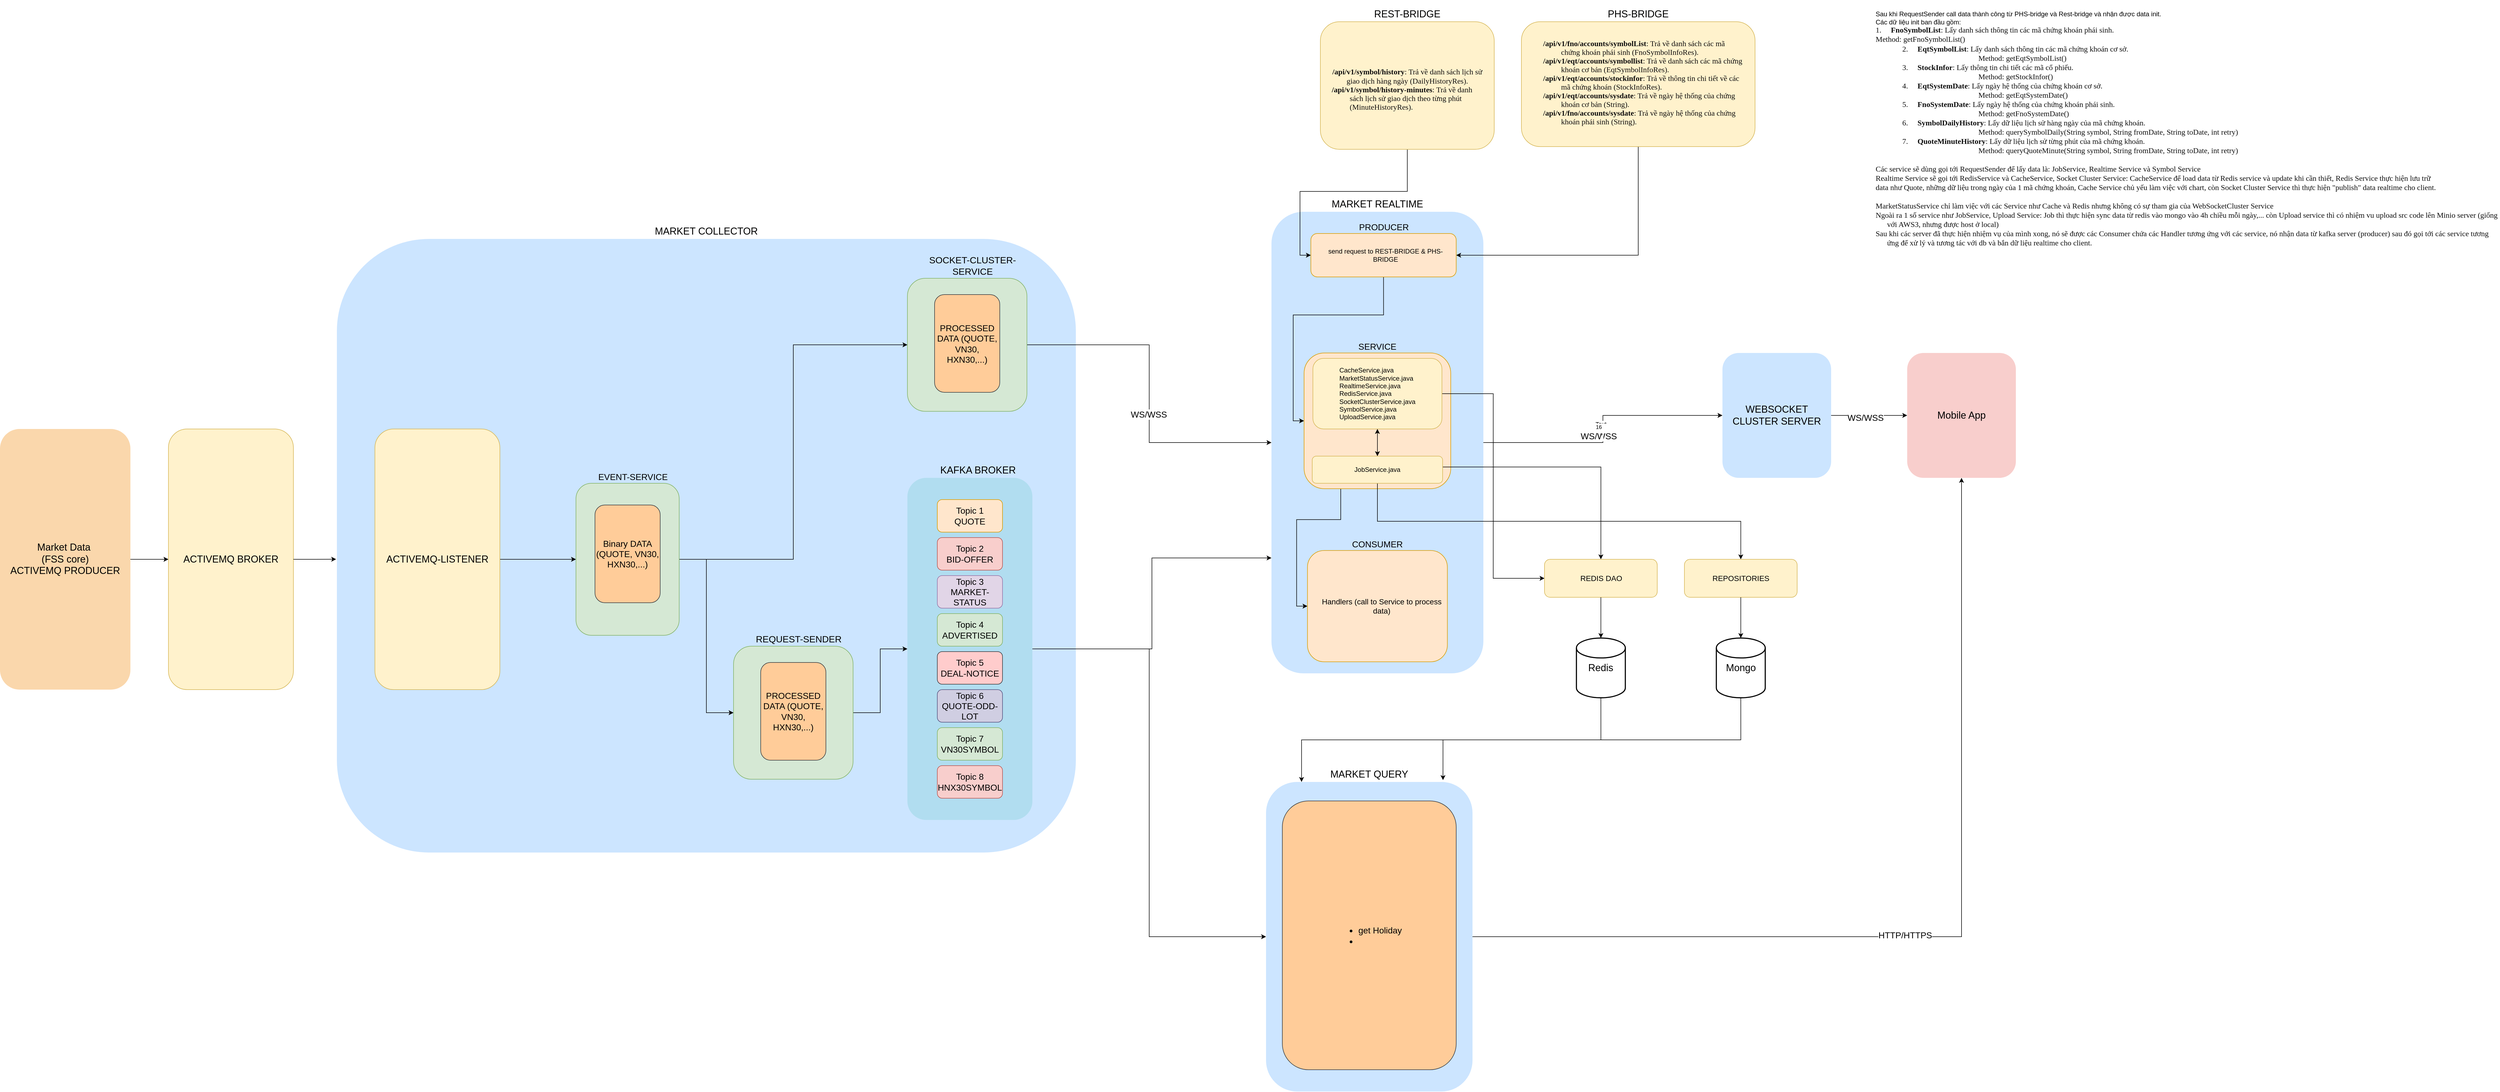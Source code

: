 <mxfile version="24.7.6">
  <diagram name="Page-1" id="IwSSLwuOnNOyw23XbFBf">
    <mxGraphModel dx="1876" dy="2819" grid="1" gridSize="10" guides="1" tooltips="1" connect="1" arrows="1" fold="1" page="1" pageScale="1" pageWidth="850" pageHeight="1100" background="none" math="0" shadow="0">
      <root>
        <mxCell id="0" />
        <mxCell id="1" parent="0" />
        <mxCell id="Mps03B1op9807FFeRRug-32" value="MARKET COLLECTOR" style="rounded=1;whiteSpace=wrap;html=1;labelPosition=center;verticalLabelPosition=top;align=center;verticalAlign=bottom;fillColor=#cce5ff;strokeColor=none;fontSize=18;" parent="1" vertex="1">
          <mxGeometry x="-130" y="-1030" width="1360" height="1130" as="geometry" />
        </mxCell>
        <mxCell id="aQ8tFCb6InxpqliSWkUr-10" style="edgeStyle=orthogonalEdgeStyle;rounded=0;orthogonalLoop=1;jettySize=auto;html=1;exitX=1;exitY=0.5;exitDx=0;exitDy=0;entryX=0;entryY=0.5;entryDx=0;entryDy=0;" parent="1" source="Mps03B1op9807FFeRRug-23" target="Mps03B1op9807FFeRRug-27" edge="1">
          <mxGeometry relative="1" as="geometry" />
        </mxCell>
        <mxCell id="aQ8tFCb6InxpqliSWkUr-17" style="edgeStyle=orthogonalEdgeStyle;rounded=0;orthogonalLoop=1;jettySize=auto;html=1;exitX=1;exitY=0.5;exitDx=0;exitDy=0;entryX=0;entryY=0.5;entryDx=0;entryDy=0;" parent="1" source="Mps03B1op9807FFeRRug-23" target="aQ8tFCb6InxpqliSWkUr-11" edge="1">
          <mxGeometry relative="1" as="geometry" />
        </mxCell>
        <mxCell id="Mps03B1op9807FFeRRug-23" value="EVENT-SERVICE" style="rounded=1;whiteSpace=wrap;html=1;align=center;spacingLeft=20;labelPosition=center;verticalLabelPosition=top;verticalAlign=bottom;spacingTop=16;fillColor=#d5e8d4;strokeColor=#82b366;fontSize=16;" parent="1" vertex="1">
          <mxGeometry x="310" y="-580" width="190" height="280" as="geometry" />
        </mxCell>
        <mxCell id="aQ8tFCb6InxpqliSWkUr-16" style="edgeStyle=orthogonalEdgeStyle;rounded=0;orthogonalLoop=1;jettySize=auto;html=1;exitX=1;exitY=0.5;exitDx=0;exitDy=0;entryX=0;entryY=0.5;entryDx=0;entryDy=0;" parent="1" source="Mps03B1op9807FFeRRug-12" target="aQ8tFCb6InxpqliSWkUr-4" edge="1">
          <mxGeometry relative="1" as="geometry" />
        </mxCell>
        <mxCell id="ABIKayk7auJStOWmpBMS-6" style="edgeStyle=orthogonalEdgeStyle;rounded=0;orthogonalLoop=1;jettySize=auto;html=1;exitX=1;exitY=0.5;exitDx=0;exitDy=0;entryX=0;entryY=0.75;entryDx=0;entryDy=0;" parent="1" source="Mps03B1op9807FFeRRug-12" target="Mps03B1op9807FFeRRug-31" edge="1">
          <mxGeometry relative="1" as="geometry" />
        </mxCell>
        <mxCell id="Mps03B1op9807FFeRRug-12" value="KAFKA BROKER" style="rounded=1;whiteSpace=wrap;html=1;align=center;spacingLeft=30;labelPosition=center;verticalLabelPosition=top;verticalAlign=bottom;fillColor=#b1ddf0;strokeColor=none;fontSize=18;" parent="1" vertex="1">
          <mxGeometry x="920" y="-590" width="230" height="630" as="geometry" />
        </mxCell>
        <mxCell id="aQ8tFCb6InxpqliSWkUr-30" style="edgeStyle=orthogonalEdgeStyle;rounded=0;orthogonalLoop=1;jettySize=auto;html=1;exitX=1;exitY=0.5;exitDx=0;exitDy=0;entryX=0;entryY=0.5;entryDx=0;entryDy=0;" parent="1" source="Mps03B1op9807FFeRRug-1" target="aQ8tFCb6InxpqliSWkUr-20" edge="1">
          <mxGeometry relative="1" as="geometry" />
        </mxCell>
        <mxCell id="Mps03B1op9807FFeRRug-1" value="Market Data&amp;nbsp;&lt;br style=&quot;font-size: 18px;&quot;&gt;(FSS core)&lt;br&gt;ACTIVEMQ PRODUCER" style="rounded=1;whiteSpace=wrap;html=1;fillColor=#fad7ac;strokeColor=none;fontSize=18;" parent="1" vertex="1">
          <mxGeometry x="-750" y="-680" width="240" height="480" as="geometry" />
        </mxCell>
        <mxCell id="aQ8tFCb6InxpqliSWkUr-27" style="edgeStyle=orthogonalEdgeStyle;rounded=0;orthogonalLoop=1;jettySize=auto;html=1;exitX=1;exitY=0.5;exitDx=0;exitDy=0;entryX=0;entryY=0.5;entryDx=0;entryDy=0;" parent="1" source="Mps03B1op9807FFeRRug-2" target="Mps03B1op9807FFeRRug-23" edge="1">
          <mxGeometry relative="1" as="geometry" />
        </mxCell>
        <mxCell id="Mps03B1op9807FFeRRug-2" value="ACTIVEMQ-LISTENER" style="rounded=1;whiteSpace=wrap;html=1;fillColor=#fff2cc;strokeColor=#d6b656;fontSize=18;" parent="1" vertex="1">
          <mxGeometry x="-60" y="-680" width="230" height="480" as="geometry" />
        </mxCell>
        <mxCell id="Mps03B1op9807FFeRRug-3" value="Topic 1&lt;br style=&quot;font-size: 16px;&quot;&gt;QUOTE" style="rounded=1;whiteSpace=wrap;html=1;fillColor=#ffe6cc;strokeColor=#d79b00;fontSize=16;" parent="1" vertex="1">
          <mxGeometry x="975" y="-550" width="120" height="60" as="geometry" />
        </mxCell>
        <mxCell id="Mps03B1op9807FFeRRug-4" value="Topic 2&lt;br style=&quot;font-size: 16px;&quot;&gt;BID-OFFER" style="rounded=1;whiteSpace=wrap;html=1;fillColor=#f8cecc;strokeColor=#b85450;fontSize=16;" parent="1" vertex="1">
          <mxGeometry x="975" y="-480" width="120" height="60" as="geometry" />
        </mxCell>
        <mxCell id="Mps03B1op9807FFeRRug-5" value="Topic 4&lt;br style=&quot;font-size: 16px;&quot;&gt;ADVERTISED" style="rounded=1;whiteSpace=wrap;html=1;fillColor=#d5e8d4;strokeColor=#82b366;fontSize=16;" parent="1" vertex="1">
          <mxGeometry x="975" y="-340" width="120" height="60" as="geometry" />
        </mxCell>
        <mxCell id="Mps03B1op9807FFeRRug-6" value="Topic 5&lt;div style=&quot;font-size: 16px;&quot;&gt;DEAL-NOTICE&lt;/div&gt;" style="rounded=1;whiteSpace=wrap;html=1;fillColor=#ffcccc;strokeColor=#36393d;fontSize=16;" parent="1" vertex="1">
          <mxGeometry x="975" y="-270" width="120" height="60" as="geometry" />
        </mxCell>
        <mxCell id="Mps03B1op9807FFeRRug-7" value="Topic 3&lt;br style=&quot;font-size: 16px;&quot;&gt;MARKET-STATUS" style="rounded=1;whiteSpace=wrap;html=1;fillColor=#e1d5e7;strokeColor=#9673a6;fontSize=16;" parent="1" vertex="1">
          <mxGeometry x="975" y="-410" width="120" height="60" as="geometry" />
        </mxCell>
        <mxCell id="Mps03B1op9807FFeRRug-8" value="Topic 7&lt;br style=&quot;font-size: 16px;&quot;&gt;VN30SYMBOL" style="rounded=1;whiteSpace=wrap;html=1;fillColor=#d5e8d4;strokeColor=#82b366;fontSize=16;" parent="1" vertex="1">
          <mxGeometry x="975" y="-130" width="120" height="60" as="geometry" />
        </mxCell>
        <mxCell id="Mps03B1op9807FFeRRug-9" value="Topic 8&lt;br style=&quot;font-size: 16px;&quot;&gt;HNX30SYMBOL" style="rounded=1;whiteSpace=wrap;html=1;fillColor=#f8cecc;strokeColor=#b85450;fontSize=16;" parent="1" vertex="1">
          <mxGeometry x="975" y="-60" width="120" height="60" as="geometry" />
        </mxCell>
        <mxCell id="Mps03B1op9807FFeRRug-10" value="Topic 6&lt;br style=&quot;font-size: 16px;&quot;&gt;QUOTE-ODD-LOT" style="rounded=1;whiteSpace=wrap;html=1;fillColor=#d0cee2;strokeColor=#56517e;fontSize=16;" parent="1" vertex="1">
          <mxGeometry x="975" y="-200" width="120" height="60" as="geometry" />
        </mxCell>
        <mxCell id="aQ8tFCb6InxpqliSWkUr-15" style="edgeStyle=orthogonalEdgeStyle;rounded=0;orthogonalLoop=1;jettySize=auto;html=1;exitX=1;exitY=0.5;exitDx=0;exitDy=0;entryX=0;entryY=0.5;entryDx=0;entryDy=0;" parent="1" source="Mps03B1op9807FFeRRug-27" target="Mps03B1op9807FFeRRug-31" edge="1">
          <mxGeometry relative="1" as="geometry" />
        </mxCell>
        <mxCell id="zSeGYQOOE4H_qcUSw2iC-7" value="&lt;font style=&quot;font-size: 16px;&quot;&gt;WS/WSS&lt;/font&gt;" style="edgeLabel;html=1;align=center;verticalAlign=middle;resizable=0;points=[];labelBackgroundColor=default;" parent="aQ8tFCb6InxpqliSWkUr-15" vertex="1" connectable="0">
          <mxGeometry x="0.12" y="-1" relative="1" as="geometry">
            <mxPoint as="offset" />
          </mxGeometry>
        </mxCell>
        <mxCell id="Mps03B1op9807FFeRRug-27" value="SOCKET-CLUSTER-SERVICE" style="rounded=1;whiteSpace=wrap;html=1;align=center;spacingLeft=20;labelPosition=center;verticalLabelPosition=top;verticalAlign=bottom;spacingTop=16;fillColor=#d5e8d4;strokeColor=#82b366;fontSize=17;" parent="1" vertex="1">
          <mxGeometry x="920" y="-957.5" width="220" height="245" as="geometry" />
        </mxCell>
        <mxCell id="Mps03B1op9807FFeRRug-21" value="PROCESSED DATA (QUOTE, VN30, HXN30,...)" style="rounded=1;whiteSpace=wrap;html=1;fillColor=#ffcc99;strokeColor=#36393d;fontSize=16;" parent="1" vertex="1">
          <mxGeometry x="970" y="-927.5" width="120" height="180" as="geometry" />
        </mxCell>
        <mxCell id="Mps03B1op9807FFeRRug-30" value="Binary DATA (QUOTE, VN30, HXN30,...)" style="rounded=1;whiteSpace=wrap;html=1;fillColor=#ffcc99;strokeColor=#36393d;fontSize=16;" parent="1" vertex="1">
          <mxGeometry x="345" y="-540" width="120" height="180" as="geometry" />
        </mxCell>
        <mxCell id="zSeGYQOOE4H_qcUSw2iC-9" style="edgeStyle=orthogonalEdgeStyle;rounded=0;orthogonalLoop=1;jettySize=auto;html=1;exitX=1;exitY=0.5;exitDx=0;exitDy=0;entryX=0;entryY=0.5;entryDx=0;entryDy=0;" parent="1" source="Mps03B1op9807FFeRRug-31" target="zSeGYQOOE4H_qcUSw2iC-8" edge="1">
          <mxGeometry relative="1" as="geometry" />
        </mxCell>
        <mxCell id="zSeGYQOOE4H_qcUSw2iC-10" value="Text" style="edgeLabel;html=1;align=center;verticalAlign=middle;resizable=0;points=[];" parent="zSeGYQOOE4H_qcUSw2iC-9" vertex="1" connectable="0">
          <mxGeometry x="0.037" y="4" relative="1" as="geometry">
            <mxPoint as="offset" />
          </mxGeometry>
        </mxCell>
        <mxCell id="zSeGYQOOE4H_qcUSw2iC-11" value="&lt;font style=&quot;font-size: 10px;&quot;&gt;16&lt;/font&gt;&lt;div style=&quot;font-size: 16px;&quot;&gt;&lt;font style=&quot;font-size: 16px;&quot;&gt;WS/WSS&lt;/font&gt;&lt;/div&gt;" style="edgeLabel;html=1;align=center;verticalAlign=middle;resizable=0;points=[];" parent="zSeGYQOOE4H_qcUSw2iC-9" vertex="1" connectable="0">
          <mxGeometry x="-0.025" y="6" relative="1" as="geometry">
            <mxPoint x="-2" as="offset" />
          </mxGeometry>
        </mxCell>
        <mxCell id="ABIKayk7auJStOWmpBMS-3" value="`" style="edgeLabel;html=1;align=center;verticalAlign=middle;resizable=0;points=[];" parent="zSeGYQOOE4H_qcUSw2iC-9" vertex="1" connectable="0">
          <mxGeometry x="-0.025" y="-7" relative="1" as="geometry">
            <mxPoint x="-8" y="7" as="offset" />
          </mxGeometry>
        </mxCell>
        <mxCell id="Mps03B1op9807FFeRRug-31" value="MARKET REALTIME" style="rounded=1;whiteSpace=wrap;html=1;fillColor=#cce5ff;strokeColor=none;fontSize=18;labelPosition=center;verticalLabelPosition=top;align=center;verticalAlign=bottom;" parent="1" vertex="1">
          <mxGeometry x="1590" y="-1080" width="390" height="850" as="geometry" />
        </mxCell>
        <mxCell id="zSeGYQOOE4H_qcUSw2iC-15" style="edgeStyle=orthogonalEdgeStyle;rounded=0;orthogonalLoop=1;jettySize=auto;html=1;exitX=1;exitY=0.5;exitDx=0;exitDy=0;entryX=0.5;entryY=1;entryDx=0;entryDy=0;" parent="1" source="aQ8tFCb6InxpqliSWkUr-4" target="zSeGYQOOE4H_qcUSw2iC-12" edge="1">
          <mxGeometry relative="1" as="geometry" />
        </mxCell>
        <mxCell id="zSeGYQOOE4H_qcUSw2iC-16" value="&lt;font style=&quot;font-size: 16px;&quot;&gt;HTTP/HTTPS&lt;/font&gt;" style="edgeLabel;html=1;align=center;verticalAlign=middle;resizable=0;points=[];" parent="zSeGYQOOE4H_qcUSw2iC-15" vertex="1" connectable="0">
          <mxGeometry x="-0.088" y="3" relative="1" as="geometry">
            <mxPoint as="offset" />
          </mxGeometry>
        </mxCell>
        <mxCell id="aQ8tFCb6InxpqliSWkUr-4" value="MARKET QUERY" style="rounded=1;whiteSpace=wrap;html=1;fillColor=#cce5ff;strokeColor=none;fontSize=18;labelPosition=center;verticalLabelPosition=top;align=center;verticalAlign=bottom;" parent="1" vertex="1">
          <mxGeometry x="1580" y="-30" width="380" height="570" as="geometry" />
        </mxCell>
        <mxCell id="aQ8tFCb6InxpqliSWkUr-19" style="edgeStyle=orthogonalEdgeStyle;rounded=0;orthogonalLoop=1;jettySize=auto;html=1;exitX=1;exitY=0.5;exitDx=0;exitDy=0;" parent="1" source="aQ8tFCb6InxpqliSWkUr-11" target="Mps03B1op9807FFeRRug-12" edge="1">
          <mxGeometry relative="1" as="geometry" />
        </mxCell>
        <mxCell id="aQ8tFCb6InxpqliSWkUr-11" value="REQUEST-SENDER" style="rounded=1;whiteSpace=wrap;html=1;align=center;spacingLeft=20;labelPosition=center;verticalLabelPosition=top;verticalAlign=bottom;spacingTop=16;fillColor=#d5e8d4;strokeColor=#82b366;fontSize=17;" parent="1" vertex="1">
          <mxGeometry x="600" y="-280" width="220" height="245" as="geometry" />
        </mxCell>
        <mxCell id="aQ8tFCb6InxpqliSWkUr-12" value="PROCESSED DATA (QUOTE, VN30, HXN30,...)" style="rounded=1;whiteSpace=wrap;html=1;fillColor=#ffcc99;strokeColor=#36393d;fontSize=16;" parent="1" vertex="1">
          <mxGeometry x="650" y="-250" width="120" height="180" as="geometry" />
        </mxCell>
        <mxCell id="aQ8tFCb6InxpqliSWkUr-20" value="ACTIVEMQ BROKER" style="rounded=1;whiteSpace=wrap;html=1;fillColor=#fff2cc;strokeColor=#d6b656;fontSize=18;" parent="1" vertex="1">
          <mxGeometry x="-440" y="-680" width="230" height="480" as="geometry" />
        </mxCell>
        <mxCell id="aQ8tFCb6InxpqliSWkUr-34" style="edgeStyle=orthogonalEdgeStyle;rounded=0;orthogonalLoop=1;jettySize=auto;html=1;exitX=1;exitY=0.5;exitDx=0;exitDy=0;entryX=-0.001;entryY=0.522;entryDx=0;entryDy=0;entryPerimeter=0;" parent="1" source="aQ8tFCb6InxpqliSWkUr-20" target="Mps03B1op9807FFeRRug-32" edge="1">
          <mxGeometry relative="1" as="geometry" />
        </mxCell>
        <mxCell id="zSeGYQOOE4H_qcUSw2iC-13" style="edgeStyle=orthogonalEdgeStyle;rounded=0;orthogonalLoop=1;jettySize=auto;html=1;exitX=1;exitY=0.5;exitDx=0;exitDy=0;" parent="1" source="zSeGYQOOE4H_qcUSw2iC-8" target="zSeGYQOOE4H_qcUSw2iC-12" edge="1">
          <mxGeometry relative="1" as="geometry" />
        </mxCell>
        <mxCell id="zSeGYQOOE4H_qcUSw2iC-14" value="&lt;span style=&quot;font-size: 16px;&quot;&gt;WS/WSS&lt;/span&gt;" style="edgeLabel;html=1;align=center;verticalAlign=middle;resizable=0;points=[];" parent="zSeGYQOOE4H_qcUSw2iC-13" vertex="1" connectable="0">
          <mxGeometry x="-0.103" y="-4" relative="1" as="geometry">
            <mxPoint as="offset" />
          </mxGeometry>
        </mxCell>
        <mxCell id="zSeGYQOOE4H_qcUSw2iC-8" value="WEBSOCKET CLUSTER SERVER" style="rounded=1;whiteSpace=wrap;html=1;fillColor=#cce5ff;strokeColor=none;fontSize=18;labelPosition=center;verticalLabelPosition=middle;align=center;verticalAlign=middle;" parent="1" vertex="1">
          <mxGeometry x="2420" y="-820" width="200" height="230" as="geometry" />
        </mxCell>
        <mxCell id="zSeGYQOOE4H_qcUSw2iC-12" value="Mobile App" style="rounded=1;whiteSpace=wrap;html=1;fillColor=#f8cecc;strokeColor=none;fontSize=18;labelPosition=center;verticalLabelPosition=middle;align=center;verticalAlign=middle;" parent="1" vertex="1">
          <mxGeometry x="2760" y="-820" width="200" height="230" as="geometry" />
        </mxCell>
        <mxCell id="XGZtYdFcgU8wFTMK9hqy-3" value="&lt;font style=&quot;font-size: 18px;&quot;&gt;Mongo&lt;/font&gt;" style="strokeWidth=2;html=1;shape=mxgraph.flowchart.database;whiteSpace=wrap;" parent="1" vertex="1">
          <mxGeometry x="2408.75" y="-295" width="90" height="110" as="geometry" />
        </mxCell>
        <mxCell id="XGZtYdFcgU8wFTMK9hqy-4" value="&lt;font style=&quot;font-size: 18px;&quot;&gt;Redis&lt;/font&gt;" style="strokeWidth=2;html=1;shape=mxgraph.flowchart.database;whiteSpace=wrap;" parent="1" vertex="1">
          <mxGeometry x="2151.25" y="-295" width="90" height="110" as="geometry" />
        </mxCell>
        <mxCell id="ABIKayk7auJStOWmpBMS-14" style="edgeStyle=orthogonalEdgeStyle;rounded=0;orthogonalLoop=1;jettySize=auto;html=1;exitX=0.5;exitY=1;exitDx=0;exitDy=0;exitPerimeter=0;entryX=0.172;entryY=0;entryDx=0;entryDy=0;entryPerimeter=0;" parent="1" source="XGZtYdFcgU8wFTMK9hqy-4" target="aQ8tFCb6InxpqliSWkUr-4" edge="1">
          <mxGeometry relative="1" as="geometry" />
        </mxCell>
        <mxCell id="ABIKayk7auJStOWmpBMS-17" style="edgeStyle=orthogonalEdgeStyle;rounded=0;orthogonalLoop=1;jettySize=auto;html=1;exitX=0.5;exitY=1;exitDx=0;exitDy=0;exitPerimeter=0;entryX=0.857;entryY=-0.006;entryDx=0;entryDy=0;entryPerimeter=0;" parent="1" source="XGZtYdFcgU8wFTMK9hqy-3" target="aQ8tFCb6InxpqliSWkUr-4" edge="1">
          <mxGeometry relative="1" as="geometry" />
        </mxCell>
        <mxCell id="ABIKayk7auJStOWmpBMS-19" value="&lt;ul&gt;&lt;li&gt;get Holiday&lt;/li&gt;&lt;li&gt;&lt;br&gt;&lt;/li&gt;&lt;/ul&gt;" style="rounded=1;whiteSpace=wrap;html=1;fillColor=#ffcc99;strokeColor=#36393d;fontSize=16;align=center;labelPosition=center;verticalLabelPosition=middle;verticalAlign=middle;" parent="1" vertex="1">
          <mxGeometry x="1610" y="5" width="320" height="495" as="geometry" />
        </mxCell>
        <mxCell id="EN0YbfRdXz3RbSVtI-ss-12" style="edgeStyle=orthogonalEdgeStyle;rounded=0;orthogonalLoop=1;jettySize=auto;html=1;exitX=0.5;exitY=1;exitDx=0;exitDy=0;entryX=0;entryY=0.5;entryDx=0;entryDy=0;" edge="1" parent="1" source="EN0YbfRdXz3RbSVtI-ss-1" target="EN0YbfRdXz3RbSVtI-ss-3">
          <mxGeometry relative="1" as="geometry" />
        </mxCell>
        <mxCell id="EN0YbfRdXz3RbSVtI-ss-1" value="REST-BRIDGE" style="rounded=1;whiteSpace=wrap;html=1;fillColor=#fff2cc;strokeColor=#d6b656;fontSize=18;labelPosition=center;verticalLabelPosition=top;align=center;verticalAlign=bottom;" vertex="1" parent="1">
          <mxGeometry x="1680" y="-1430" width="320" height="235" as="geometry" />
        </mxCell>
        <mxCell id="EN0YbfRdXz3RbSVtI-ss-11" style="edgeStyle=orthogonalEdgeStyle;rounded=0;orthogonalLoop=1;jettySize=auto;html=1;exitX=0.5;exitY=1;exitDx=0;exitDy=0;entryX=1;entryY=0.5;entryDx=0;entryDy=0;" edge="1" parent="1" source="EN0YbfRdXz3RbSVtI-ss-2" target="EN0YbfRdXz3RbSVtI-ss-3">
          <mxGeometry relative="1" as="geometry" />
        </mxCell>
        <mxCell id="EN0YbfRdXz3RbSVtI-ss-2" value="PHS-BRIDGE" style="rounded=1;whiteSpace=wrap;html=1;fillColor=#fff2cc;strokeColor=#d6b656;fontSize=18;labelPosition=center;verticalLabelPosition=top;align=center;verticalAlign=bottom;" vertex="1" parent="1">
          <mxGeometry x="2050" y="-1430" width="430" height="230" as="geometry" />
        </mxCell>
        <mxCell id="EN0YbfRdXz3RbSVtI-ss-38" style="edgeStyle=orthogonalEdgeStyle;rounded=0;orthogonalLoop=1;jettySize=auto;html=1;exitX=0.5;exitY=1;exitDx=0;exitDy=0;entryX=0;entryY=0.5;entryDx=0;entryDy=0;" edge="1" parent="1" source="EN0YbfRdXz3RbSVtI-ss-3" target="EN0YbfRdXz3RbSVtI-ss-4">
          <mxGeometry relative="1" as="geometry" />
        </mxCell>
        <mxCell id="EN0YbfRdXz3RbSVtI-ss-3" value="PRODUCER" style="rounded=1;whiteSpace=wrap;html=1;fillColor=#ffe6cc;strokeColor=#d79b00;fontSize=16;labelPosition=center;verticalLabelPosition=top;align=center;verticalAlign=bottom;" vertex="1" parent="1">
          <mxGeometry x="1662.5" y="-1040" width="267.5" height="80" as="geometry" />
        </mxCell>
        <mxCell id="EN0YbfRdXz3RbSVtI-ss-39" style="edgeStyle=orthogonalEdgeStyle;rounded=0;orthogonalLoop=1;jettySize=auto;html=1;exitX=0.25;exitY=1;exitDx=0;exitDy=0;entryX=0;entryY=0.5;entryDx=0;entryDy=0;" edge="1" parent="1" source="EN0YbfRdXz3RbSVtI-ss-4" target="EN0YbfRdXz3RbSVtI-ss-5">
          <mxGeometry relative="1" as="geometry" />
        </mxCell>
        <mxCell id="EN0YbfRdXz3RbSVtI-ss-4" value="SERVICE" style="rounded=1;whiteSpace=wrap;html=1;fillColor=#ffe6cc;strokeColor=#d79b00;fontSize=16;labelPosition=center;verticalLabelPosition=top;align=center;verticalAlign=bottom;" vertex="1" parent="1">
          <mxGeometry x="1650" y="-820" width="270" height="250" as="geometry" />
        </mxCell>
        <mxCell id="EN0YbfRdXz3RbSVtI-ss-5" value="CONSUMER" style="rounded=1;whiteSpace=wrap;html=1;fillColor=#ffe6cc;strokeColor=#d79b00;fontSize=16;labelPosition=center;verticalLabelPosition=top;align=center;verticalAlign=bottom;" vertex="1" parent="1">
          <mxGeometry x="1656.25" y="-456.25" width="257.5" height="205" as="geometry" />
        </mxCell>
        <mxCell id="EN0YbfRdXz3RbSVtI-ss-9" value="send request to REST-BRIDGE &amp;amp; PHS-BRIDGE" style="rounded=0;whiteSpace=wrap;html=1;fillColor=none;strokeColor=none;" vertex="1" parent="1">
          <mxGeometry x="1680" y="-1030" width="240" height="60" as="geometry" />
        </mxCell>
        <mxCell id="EN0YbfRdXz3RbSVtI-ss-18" value="Handlers (call to Service to process data)" style="rounded=0;whiteSpace=wrap;html=1;fillColor=none;strokeColor=none;fontSize=14;" vertex="1" parent="1">
          <mxGeometry x="1672.5" y="-437.5" width="240" height="167.5" as="geometry" />
        </mxCell>
        <mxCell id="EN0YbfRdXz3RbSVtI-ss-27" style="edgeStyle=orthogonalEdgeStyle;rounded=0;orthogonalLoop=1;jettySize=auto;html=1;exitX=1;exitY=0.5;exitDx=0;exitDy=0;entryX=0;entryY=0.5;entryDx=0;entryDy=0;" edge="1" parent="1" source="EN0YbfRdXz3RbSVtI-ss-20" target="EN0YbfRdXz3RbSVtI-ss-23">
          <mxGeometry relative="1" as="geometry" />
        </mxCell>
        <mxCell id="EN0YbfRdXz3RbSVtI-ss-42" style="edgeStyle=orthogonalEdgeStyle;rounded=0;orthogonalLoop=1;jettySize=auto;html=1;exitX=0.5;exitY=1;exitDx=0;exitDy=0;entryX=0.5;entryY=0;entryDx=0;entryDy=0;" edge="1" parent="1" source="EN0YbfRdXz3RbSVtI-ss-20" target="EN0YbfRdXz3RbSVtI-ss-22">
          <mxGeometry relative="1" as="geometry" />
        </mxCell>
        <mxCell id="EN0YbfRdXz3RbSVtI-ss-20" value="&lt;p style=&quot;margin: 0cm; text-align: start;&quot; class=&quot;MsoNormal&quot;&gt;&lt;font style=&quot;font-size: 12px;&quot; face=&quot;Helvetica&quot;&gt;CacheService.java&lt;/font&gt;&lt;/p&gt;&lt;p style=&quot;margin: 0cm; text-align: start;&quot; class=&quot;MsoNormal&quot;&gt;&lt;font style=&quot;font-size: 12px;&quot;&gt;MarketStatusService.java&lt;/font&gt;&lt;/p&gt;&lt;p style=&quot;margin: 0cm; text-align: start;&quot; class=&quot;MsoNormal&quot;&gt;&lt;font style=&quot;font-size: 12px;&quot;&gt;RealtimeService.java&lt;/font&gt;&lt;/p&gt;&lt;p style=&quot;margin: 0cm; text-align: start;&quot; class=&quot;MsoNormal&quot;&gt;&lt;font style=&quot;font-size: 12px;&quot; face=&quot;Helvetica&quot;&gt;RedisService.java&lt;/font&gt;&lt;/p&gt;&lt;p style=&quot;margin: 0cm; text-align: start;&quot; class=&quot;MsoNormal&quot;&gt;&lt;font style=&quot;font-size: 12px;&quot; face=&quot;Helvetica&quot;&gt;SocketClusterService.java&lt;/font&gt;&lt;/p&gt;&lt;p style=&quot;margin: 0cm; text-align: start;&quot; class=&quot;MsoNormal&quot;&gt;&lt;font style=&quot;font-size: 12px;&quot; face=&quot;Helvetica&quot;&gt;SymbolService.java&lt;/font&gt;&lt;/p&gt;&lt;p style=&quot;margin: 0cm; text-align: start;&quot; class=&quot;MsoNormal&quot;&gt;&lt;font style=&quot;font-size: 12px;&quot; face=&quot;Helvetica&quot;&gt;UploadService.java&lt;/font&gt;&lt;/p&gt;" style="rounded=1;whiteSpace=wrap;html=1;fillColor=#fff2cc;strokeColor=#d6b656;" vertex="1" parent="1">
          <mxGeometry x="1666.25" y="-810" width="237.5" height="130" as="geometry" />
        </mxCell>
        <mxCell id="EN0YbfRdXz3RbSVtI-ss-21" value="&lt;font face=&quot;Helvetica&quot;&gt;Sau khi RequestSender call data thành công từ PHS-bridge và Rest-bridge và nhận được data init.&amp;nbsp;&lt;br&gt;Các dữ liệu init ban đầu gồm:&amp;nbsp;&lt;/font&gt;&lt;div&gt;&lt;font face=&quot;dBPnaZ6xzx_jzLTWl2H6&quot;&gt;&lt;span style=&quot;background-color: initial; color: rgb(14, 14, 14); font-size: 14px; text-indent: -21px; font-variant-numeric: normal; font-variant-east-asian: normal; font-variant-alternates: normal; font-size-adjust: none; font-kerning: auto; font-optical-sizing: auto; font-feature-settings: normal; font-variation-settings: normal; font-variant-position: normal; font-stretch: normal; line-height: normal;&quot; class=&quot;s1&quot;&gt;1.&lt;span style=&quot;white-space: pre;&quot; class=&quot;Apple-tab-span&quot;&gt;&#x9;&lt;/span&gt;&lt;/span&gt;&lt;b style=&quot;background-color: initial; color: rgb(14, 14, 14); font-size: 14px; text-indent: -21px;&quot;&gt;FnoSymbolList&lt;/b&gt;&lt;span style=&quot;background-color: initial; color: rgb(14, 14, 14); font-size: 14px; text-indent: -21px;&quot;&gt;: Lấy danh sách thông tin các mã chứng khoán phái sinh.&lt;/span&gt;&lt;/font&gt;&lt;/div&gt;&lt;div&gt;&lt;font face=&quot;dBPnaZ6xzx_jzLTWl2H6&quot;&gt;&lt;span style=&quot;background-color: initial; color: rgb(14, 14, 14); font-size: 14px; text-indent: -33px; font-variant-numeric: normal; font-variant-east-asian: normal; font-variant-alternates: normal; font-size-adjust: none; font-kerning: auto; font-optical-sizing: auto; font-feature-settings: normal; font-variation-settings: normal; font-variant-position: normal; font-stretch: normal; line-height: normal;&quot; class=&quot;s2&quot;&gt;Method: &lt;/span&gt;&lt;span style=&quot;background-color: initial; color: rgb(14, 14, 14); font-size: 14px; text-indent: -33px;&quot;&gt;getFnoSymbolList()&lt;/span&gt;&lt;/font&gt;&lt;/div&gt;&lt;div&gt;&lt;p style=&quot;margin: 0px 0px 0px 21px; text-indent: -21px; font-variant-numeric: normal; font-variant-east-asian: normal; font-variant-alternates: normal; font-size-adjust: none; font-kerning: auto; font-optical-sizing: auto; font-feature-settings: normal; font-variation-settings: normal; font-variant-position: normal; font-stretch: normal; font-size: 14px; line-height: normal; color: rgb(14, 14, 14);&quot; class=&quot;p1&quot;&gt;&lt;font face=&quot;dBPnaZ6xzx_jzLTWl2H6&quot;&gt;&lt;span style=&quot;font-variant-numeric: normal; font-variant-east-asian: normal; font-variant-alternates: normal; font-size-adjust: none; font-kerning: auto; font-optical-sizing: auto; font-feature-settings: normal; font-variation-settings: normal; font-variant-position: normal; font-stretch: normal; line-height: normal;&quot; class=&quot;s1&quot;&gt;&lt;span style=&quot;white-space: pre;&quot; class=&quot;Apple-tab-span&quot;&gt;&#x9;&lt;/span&gt;2.&lt;span style=&quot;white-space: pre;&quot; class=&quot;Apple-tab-span&quot;&gt;&#x9;&lt;/span&gt;&lt;/span&gt;&lt;b&gt;EqtSymbolList&lt;/b&gt;: Lấy danh sách thông tin các mã chứng khoán cơ sở.&lt;/font&gt;&lt;/p&gt;&lt;p style=&quot;margin: 0px 0px 0px 21px; text-indent: -21px; font-variant-numeric: normal; font-variant-east-asian: normal; font-variant-alternates: normal; font-size-adjust: none; font-kerning: auto; font-optical-sizing: auto; font-feature-settings: normal; font-variation-settings: normal; font-variant-position: normal; font-stretch: normal; font-size: 14px; line-height: normal; color: rgb(14, 14, 14);&quot; class=&quot;p1&quot;&gt;&lt;font face=&quot;dBPnaZ6xzx_jzLTWl2H6&quot;&gt;&lt;span style=&quot;text-indent: -33px; background-color: initial; font-variant-numeric: normal; font-variant-east-asian: normal; font-variant-alternates: normal; font-size-adjust: none; font-kerning: auto; font-optical-sizing: auto; font-feature-settings: normal; font-variation-settings: normal; font-variant-position: normal; font-stretch: normal; line-height: normal;&quot; class=&quot;s2&quot;&gt;&lt;span style=&quot;white-space: pre;&quot;&gt;&#x9;&lt;span style=&quot;white-space: pre;&quot;&gt;&#x9;&lt;/span&gt;&lt;span style=&quot;white-space: pre;&quot;&gt;&#x9;&lt;/span&gt;&lt;span style=&quot;white-space: pre;&quot;&gt;&#x9;&lt;/span&gt;&lt;span style=&quot;white-space: pre;&quot;&gt;&#x9;&lt;/span&gt;&lt;span style=&quot;white-space: pre;&quot;&gt;&#x9;&lt;/span&gt;&lt;/span&gt;Method: &lt;/span&gt;&lt;span style=&quot;text-indent: -33px; background-color: initial;&quot;&gt;getEqtSymbolList()&lt;/span&gt;&lt;/font&gt;&lt;/p&gt;&lt;p style=&quot;margin: 0px 0px 0px 21px; text-indent: -21px; font-variant-numeric: normal; font-variant-east-asian: normal; font-variant-alternates: normal; font-size-adjust: none; font-kerning: auto; font-optical-sizing: auto; font-feature-settings: normal; font-variation-settings: normal; font-variant-position: normal; font-stretch: normal; font-size: 14px; line-height: normal; color: rgb(14, 14, 14);&quot; class=&quot;p1&quot;&gt;&lt;font face=&quot;dBPnaZ6xzx_jzLTWl2H6&quot;&gt;&lt;span style=&quot;font-variant-numeric: normal; font-variant-east-asian: normal; font-variant-alternates: normal; font-size-adjust: none; font-kerning: auto; font-optical-sizing: auto; font-feature-settings: normal; font-variation-settings: normal; font-variant-position: normal; font-stretch: normal; line-height: normal;&quot; class=&quot;s1&quot;&gt;&lt;span style=&quot;white-space: pre;&quot; class=&quot;Apple-tab-span&quot;&gt;&#x9;&lt;/span&gt;3.&lt;span style=&quot;white-space: pre;&quot; class=&quot;Apple-tab-span&quot;&gt;&#x9;&lt;/span&gt;&lt;/span&gt;&lt;b&gt;StockInfor&lt;/b&gt;: Lấy thông tin chi tiết các mã cổ phiếu.&lt;/font&gt;&lt;/p&gt;&lt;p style=&quot;margin: 0px 0px 0px 21px; text-indent: -21px; font-variant-numeric: normal; font-variant-east-asian: normal; font-variant-alternates: normal; font-size-adjust: none; font-kerning: auto; font-optical-sizing: auto; font-feature-settings: normal; font-variation-settings: normal; font-variant-position: normal; font-stretch: normal; font-size: 14px; line-height: normal; color: rgb(14, 14, 14);&quot; class=&quot;p1&quot;&gt;&lt;font face=&quot;dBPnaZ6xzx_jzLTWl2H6&quot;&gt;&lt;span style=&quot;text-indent: -33px; background-color: initial; font-variant-numeric: normal; font-variant-east-asian: normal; font-variant-alternates: normal; font-size-adjust: none; font-kerning: auto; font-optical-sizing: auto; font-feature-settings: normal; font-variation-settings: normal; font-variant-position: normal; font-stretch: normal; line-height: normal;&quot; class=&quot;s2&quot;&gt;&lt;span style=&quot;white-space: pre;&quot;&gt;&#x9;&lt;/span&gt;&lt;span style=&quot;white-space: pre;&quot;&gt;&#x9;&lt;/span&gt;&lt;span style=&quot;white-space: pre;&quot;&gt;&#x9;&lt;/span&gt;&lt;span style=&quot;white-space: pre;&quot;&gt;&#x9;&lt;/span&gt;&lt;span style=&quot;white-space: pre;&quot;&gt;&#x9;&lt;/span&gt;&lt;span style=&quot;white-space: pre;&quot;&gt;&#x9;&lt;/span&gt;Method: &lt;/span&gt;&lt;span style=&quot;text-indent: -33px; background-color: initial;&quot;&gt;getStockInfor()&lt;/span&gt;&lt;/font&gt;&lt;/p&gt;&lt;p style=&quot;margin: 0px 0px 0px 21px; text-indent: -21px; font-variant-numeric: normal; font-variant-east-asian: normal; font-variant-alternates: normal; font-size-adjust: none; font-kerning: auto; font-optical-sizing: auto; font-feature-settings: normal; font-variation-settings: normal; font-variant-position: normal; font-stretch: normal; font-size: 14px; line-height: normal; color: rgb(14, 14, 14);&quot; class=&quot;p1&quot;&gt;&lt;font face=&quot;dBPnaZ6xzx_jzLTWl2H6&quot;&gt;&lt;span style=&quot;font-variant-numeric: normal; font-variant-east-asian: normal; font-variant-alternates: normal; font-size-adjust: none; font-kerning: auto; font-optical-sizing: auto; font-feature-settings: normal; font-variation-settings: normal; font-variant-position: normal; font-stretch: normal; line-height: normal;&quot; class=&quot;s1&quot;&gt;&lt;span style=&quot;white-space: pre;&quot; class=&quot;Apple-tab-span&quot;&gt;&#x9;&lt;/span&gt;4.&lt;span style=&quot;white-space: pre;&quot; class=&quot;Apple-tab-span&quot;&gt;&#x9;&lt;/span&gt;&lt;/span&gt;&lt;b&gt;EqtSystemDate&lt;/b&gt;: Lấy ngày hệ thống của chứng khoán cơ sở.&lt;/font&gt;&lt;/p&gt;&lt;p style=&quot;margin: 0px 0px 0px 21px; text-indent: -21px; font-variant-numeric: normal; font-variant-east-asian: normal; font-variant-alternates: normal; font-size-adjust: none; font-kerning: auto; font-optical-sizing: auto; font-feature-settings: normal; font-variation-settings: normal; font-variant-position: normal; font-stretch: normal; font-size: 14px; line-height: normal; color: rgb(14, 14, 14);&quot; class=&quot;p1&quot;&gt;&lt;font face=&quot;dBPnaZ6xzx_jzLTWl2H6&quot;&gt;&lt;span style=&quot;background-color: initial; text-indent: -33px; font-variant-numeric: normal; font-variant-east-asian: normal; font-variant-alternates: normal; font-size-adjust: none; font-kerning: auto; font-optical-sizing: auto; font-feature-settings: normal; font-variation-settings: normal; font-variant-position: normal; font-stretch: normal; line-height: normal;&quot; class=&quot;s2&quot;&gt;&lt;span style=&quot;white-space: pre;&quot;&gt;&#x9;&lt;/span&gt;&lt;span style=&quot;white-space: pre;&quot;&gt;&#x9;&lt;/span&gt;&lt;span style=&quot;white-space: pre;&quot;&gt;&#x9;&lt;/span&gt;&lt;span style=&quot;white-space: pre;&quot;&gt;&#x9;&lt;span style=&quot;white-space: pre;&quot;&gt;&#x9;&lt;/span&gt;&lt;span style=&quot;white-space: pre;&quot;&gt;&#x9;&lt;/span&gt;&lt;/span&gt;Method: &lt;/span&gt;&lt;span style=&quot;background-color: initial; text-indent: -33px;&quot;&gt;getEqtSystemDate()&lt;/span&gt;&lt;/font&gt;&lt;/p&gt;&lt;p style=&quot;margin: 0px 0px 0px 21px; text-indent: -21px; font-variant-numeric: normal; font-variant-east-asian: normal; font-variant-alternates: normal; font-size-adjust: none; font-kerning: auto; font-optical-sizing: auto; font-feature-settings: normal; font-variation-settings: normal; font-variant-position: normal; font-stretch: normal; font-size: 14px; line-height: normal; color: rgb(14, 14, 14);&quot; class=&quot;p1&quot;&gt;&lt;font face=&quot;dBPnaZ6xzx_jzLTWl2H6&quot;&gt;&lt;span style=&quot;font-variant-numeric: normal; font-variant-east-asian: normal; font-variant-alternates: normal; font-size-adjust: none; font-kerning: auto; font-optical-sizing: auto; font-feature-settings: normal; font-variation-settings: normal; font-variant-position: normal; font-stretch: normal; line-height: normal;&quot; class=&quot;s1&quot;&gt;&lt;span style=&quot;white-space: pre;&quot; class=&quot;Apple-tab-span&quot;&gt;&#x9;&lt;/span&gt;5.&lt;span style=&quot;white-space: pre;&quot; class=&quot;Apple-tab-span&quot;&gt;&#x9;&lt;/span&gt;&lt;/span&gt;&lt;b&gt;FnoSystemDate&lt;/b&gt;: Lấy ngày hệ thống của chứng khoán phái sinh.&lt;/font&gt;&lt;/p&gt;&lt;p style=&quot;margin: 0px 0px 0px 21px; text-indent: -21px; font-variant-numeric: normal; font-variant-east-asian: normal; font-variant-alternates: normal; font-size-adjust: none; font-kerning: auto; font-optical-sizing: auto; font-feature-settings: normal; font-variation-settings: normal; font-variant-position: normal; font-stretch: normal; font-size: 14px; line-height: normal; color: rgb(14, 14, 14);&quot; class=&quot;p1&quot;&gt;&lt;font face=&quot;dBPnaZ6xzx_jzLTWl2H6&quot;&gt;&lt;span style=&quot;text-indent: -33px; background-color: initial; font-variant-numeric: normal; font-variant-east-asian: normal; font-variant-alternates: normal; font-size-adjust: none; font-kerning: auto; font-optical-sizing: auto; font-feature-settings: normal; font-variation-settings: normal; font-variant-position: normal; font-stretch: normal; line-height: normal;&quot; class=&quot;s2&quot;&gt;&lt;span style=&quot;white-space: pre;&quot;&gt;&#x9;&lt;/span&gt;&lt;span style=&quot;white-space: pre;&quot;&gt;&#x9;&lt;/span&gt;&lt;span style=&quot;white-space: pre;&quot;&gt;&#x9;&lt;/span&gt;&lt;span style=&quot;white-space: pre;&quot;&gt;&#x9;&lt;/span&gt;&lt;span style=&quot;white-space: pre;&quot;&gt;&#x9;&lt;/span&gt;&lt;span style=&quot;white-space: pre;&quot;&gt;&#x9;&lt;/span&gt;Method: &lt;/span&gt;&lt;span style=&quot;text-indent: -33px; background-color: initial;&quot;&gt;getFnoSystemDate()&lt;/span&gt;&lt;/font&gt;&lt;/p&gt;&lt;p style=&quot;margin: 0px 0px 0px 21px; text-indent: -21px; font-variant-numeric: normal; font-variant-east-asian: normal; font-variant-alternates: normal; font-size-adjust: none; font-kerning: auto; font-optical-sizing: auto; font-feature-settings: normal; font-variation-settings: normal; font-variant-position: normal; font-stretch: normal; font-size: 14px; line-height: normal; color: rgb(14, 14, 14);&quot; class=&quot;p1&quot;&gt;&lt;font face=&quot;dBPnaZ6xzx_jzLTWl2H6&quot;&gt;&lt;span style=&quot;font-variant-numeric: normal; font-variant-east-asian: normal; font-variant-alternates: normal; font-size-adjust: none; font-kerning: auto; font-optical-sizing: auto; font-feature-settings: normal; font-variation-settings: normal; font-variant-position: normal; font-stretch: normal; line-height: normal;&quot; class=&quot;s1&quot;&gt;&lt;span style=&quot;white-space: pre;&quot; class=&quot;Apple-tab-span&quot;&gt;&#x9;&lt;/span&gt;6.&lt;span style=&quot;white-space: pre;&quot; class=&quot;Apple-tab-span&quot;&gt;&#x9;&lt;/span&gt;&lt;/span&gt;&lt;b&gt;SymbolDailyHistory&lt;/b&gt;: Lấy dữ liệu lịch sử hàng ngày của mã chứng khoán.&lt;/font&gt;&lt;/p&gt;&lt;p style=&quot;margin: 0px 0px 0px 21px; text-indent: -21px; font-variant-numeric: normal; font-variant-east-asian: normal; font-variant-alternates: normal; font-size-adjust: none; font-kerning: auto; font-optical-sizing: auto; font-feature-settings: normal; font-variation-settings: normal; font-variant-position: normal; font-stretch: normal; font-size: 14px; line-height: normal; color: rgb(14, 14, 14);&quot; class=&quot;p1&quot;&gt;&lt;font face=&quot;dBPnaZ6xzx_jzLTWl2H6&quot;&gt;&lt;span style=&quot;text-indent: -33px; background-color: initial; font-variant-numeric: normal; font-variant-east-asian: normal; font-variant-alternates: normal; font-size-adjust: none; font-kerning: auto; font-optical-sizing: auto; font-feature-settings: normal; font-variation-settings: normal; font-variant-position: normal; font-stretch: normal; line-height: normal;&quot; class=&quot;s2&quot;&gt;&lt;span style=&quot;white-space: pre;&quot;&gt;&#x9;&lt;/span&gt;&lt;span style=&quot;white-space: pre;&quot;&gt;&#x9;&lt;/span&gt;&lt;span style=&quot;white-space: pre;&quot;&gt;&#x9;&lt;/span&gt;&lt;span style=&quot;white-space: pre;&quot;&gt;&#x9;&lt;/span&gt;&lt;span style=&quot;white-space: pre;&quot;&gt;&#x9;&lt;/span&gt;&lt;span style=&quot;white-space: pre;&quot;&gt;&#x9;&lt;/span&gt;Method: &lt;/span&gt;&lt;span style=&quot;text-indent: -33px; background-color: initial;&quot;&gt;querySymbolDaily(String symbol, String fromDate, String toDate, int retry)&lt;/span&gt;&lt;/font&gt;&lt;/p&gt;&lt;p style=&quot;margin: 0px 0px 0px 21px; text-indent: -21px; font-variant-numeric: normal; font-variant-east-asian: normal; font-variant-alternates: normal; font-size-adjust: none; font-kerning: auto; font-optical-sizing: auto; font-feature-settings: normal; font-variation-settings: normal; font-variant-position: normal; font-stretch: normal; font-size: 14px; line-height: normal; color: rgb(14, 14, 14);&quot; class=&quot;p1&quot;&gt;&lt;font face=&quot;dBPnaZ6xzx_jzLTWl2H6&quot;&gt;&lt;span style=&quot;font-variant-numeric: normal; font-variant-east-asian: normal; font-variant-alternates: normal; font-size-adjust: none; font-kerning: auto; font-optical-sizing: auto; font-feature-settings: normal; font-variation-settings: normal; font-variant-position: normal; font-stretch: normal; line-height: normal;&quot; class=&quot;s1&quot;&gt;&lt;span style=&quot;white-space: pre;&quot; class=&quot;Apple-tab-span&quot;&gt;&#x9;&lt;/span&gt;7.&lt;span style=&quot;white-space: pre;&quot; class=&quot;Apple-tab-span&quot;&gt;&#x9;&lt;/span&gt;&lt;/span&gt;&lt;b&gt;QuoteMinuteHistory&lt;/b&gt;: Lấy dữ liệu lịch sử từng phút của mã chứng khoán.&lt;/font&gt;&lt;/p&gt;&lt;p style=&quot;margin: 0px 0px 0px 21px; text-indent: -21px; font-variant-numeric: normal; font-variant-east-asian: normal; font-variant-alternates: normal; font-size-adjust: none; font-kerning: auto; font-optical-sizing: auto; font-feature-settings: normal; font-variation-settings: normal; font-variant-position: normal; font-stretch: normal; font-size: 14px; line-height: normal; color: rgb(14, 14, 14);&quot; class=&quot;p1&quot;&gt;&lt;font face=&quot;dBPnaZ6xzx_jzLTWl2H6&quot;&gt;&lt;span style=&quot;text-indent: -33px; background-color: initial; font-variant-numeric: normal; font-variant-east-asian: normal; font-variant-alternates: normal; font-size-adjust: none; font-kerning: auto; font-optical-sizing: auto; font-feature-settings: normal; font-variation-settings: normal; font-variant-position: normal; font-stretch: normal; line-height: normal;&quot; class=&quot;s2&quot;&gt;&lt;span style=&quot;white-space: pre;&quot;&gt;&#x9;&lt;/span&gt;&lt;span style=&quot;white-space: pre;&quot;&gt;&#x9;&lt;/span&gt;&lt;span style=&quot;white-space: pre;&quot;&gt;&#x9;&lt;/span&gt;&lt;span style=&quot;white-space: pre;&quot;&gt;&#x9;&lt;/span&gt;&lt;span style=&quot;white-space: pre;&quot;&gt;&#x9;&lt;/span&gt;&lt;span style=&quot;white-space: pre;&quot;&gt;&#x9;&lt;/span&gt;Method: &lt;/span&gt;&lt;span style=&quot;text-indent: -33px; background-color: initial;&quot;&gt;queryQuoteMinute(String symbol, String fromDate, String toDate, int retry)&lt;/span&gt;&lt;/font&gt;&lt;/p&gt;&lt;p style=&quot;margin: 0px 0px 0px 21px; text-indent: -21px; font-variant-numeric: normal; font-variant-east-asian: normal; font-variant-alternates: normal; font-size-adjust: none; font-kerning: auto; font-optical-sizing: auto; font-feature-settings: normal; font-variation-settings: normal; font-variant-position: normal; font-stretch: normal; font-size: 14px; line-height: normal; color: rgb(14, 14, 14);&quot; class=&quot;p1&quot;&gt;&lt;span style=&quot;text-indent: -33px; background-color: initial;&quot;&gt;&lt;font face=&quot;dBPnaZ6xzx_jzLTWl2H6&quot;&gt;&lt;br&gt;&lt;/font&gt;&lt;/span&gt;&lt;/p&gt;&lt;p style=&quot;margin: 0px 0px 0px 21px; text-indent: -21px; font-variant-numeric: normal; font-variant-east-asian: normal; font-variant-alternates: normal; font-size-adjust: none; font-kerning: auto; font-optical-sizing: auto; font-feature-settings: normal; font-variation-settings: normal; font-variant-position: normal; font-stretch: normal; font-size: 14px; line-height: normal; color: rgb(14, 14, 14);&quot; class=&quot;p1&quot;&gt;&lt;span style=&quot;text-indent: -33px; background-color: initial;&quot;&gt;&lt;font face=&quot;dBPnaZ6xzx_jzLTWl2H6&quot;&gt;Các service sẽ dùng gọi tới RequestSender để lấy data là: JobService, Realtime Service và Symbol Service&lt;/font&gt;&lt;/span&gt;&lt;/p&gt;&lt;p style=&quot;margin: 0px 0px 0px 21px; text-indent: -21px; font-variant-numeric: normal; font-variant-east-asian: normal; font-variant-alternates: normal; font-size-adjust: none; font-kerning: auto; font-optical-sizing: auto; font-feature-settings: normal; font-variation-settings: normal; font-variant-position: normal; font-stretch: normal; font-size: 14px; line-height: normal; color: rgb(14, 14, 14);&quot; class=&quot;p1&quot;&gt;&lt;span style=&quot;text-indent: -33px; background-color: initial;&quot;&gt;&lt;font face=&quot;dBPnaZ6xzx_jzLTWl2H6&quot;&gt;Realtime Service sẽ gọi tới RedisService và CacheService, Socket Cluster Service: CacheService để load data từ Redis service và update khi cần thiết, Redis Service thực hiện lưu trữ&lt;/font&gt;&lt;/span&gt;&lt;/p&gt;&lt;p style=&quot;margin: 0px 0px 0px 21px; text-indent: -21px; font-variant-numeric: normal; font-variant-east-asian: normal; font-variant-alternates: normal; font-size-adjust: none; font-kerning: auto; font-optical-sizing: auto; font-feature-settings: normal; font-variation-settings: normal; font-variant-position: normal; font-stretch: normal; font-size: 14px; line-height: normal; color: rgb(14, 14, 14);&quot; class=&quot;p1&quot;&gt;&lt;span style=&quot;text-indent: -33px; background-color: initial;&quot;&gt;&lt;font face=&quot;dBPnaZ6xzx_jzLTWl2H6&quot;&gt;data như Quote, những dữ liệu trong ngày của 1 mã chứng khoán, Cache Service chủ yếu làm việc với chart, còn Socket Cluster Service thì thực hiện &quot;publish&quot; data realtime cho client.&amp;nbsp;&lt;/font&gt;&lt;/span&gt;&lt;/p&gt;&lt;p style=&quot;margin: 0px 0px 0px 21px; text-indent: -21px; font-variant-numeric: normal; font-variant-east-asian: normal; font-variant-alternates: normal; font-size-adjust: none; font-kerning: auto; font-optical-sizing: auto; font-feature-settings: normal; font-variation-settings: normal; font-variant-position: normal; font-stretch: normal; font-size: 14px; line-height: normal; color: rgb(14, 14, 14);&quot; class=&quot;p1&quot;&gt;&lt;span style=&quot;text-indent: -33px; background-color: initial;&quot;&gt;&lt;font face=&quot;dBPnaZ6xzx_jzLTWl2H6&quot;&gt;&lt;br&gt;&lt;/font&gt;&lt;/span&gt;&lt;/p&gt;&lt;p style=&quot;margin: 0px 0px 0px 21px; text-indent: -21px; font-variant-numeric: normal; font-variant-east-asian: normal; font-variant-alternates: normal; font-size-adjust: none; font-kerning: auto; font-optical-sizing: auto; font-feature-settings: normal; font-variation-settings: normal; font-variant-position: normal; font-stretch: normal; font-size: 14px; line-height: normal; color: rgb(14, 14, 14);&quot; class=&quot;p1&quot;&gt;&lt;span style=&quot;text-indent: -33px; background-color: initial;&quot;&gt;&lt;font face=&quot;dBPnaZ6xzx_jzLTWl2H6&quot;&gt;MarketStatusService chỉ làm việc với các Service như Cache và Redis nhưng không có sự tham gia của WebSocketCluster Service&lt;/font&gt;&lt;/span&gt;&lt;/p&gt;&lt;p style=&quot;margin: 0px 0px 0px 21px; text-indent: -21px; font-variant-numeric: normal; font-variant-east-asian: normal; font-variant-alternates: normal; font-size-adjust: none; font-kerning: auto; font-optical-sizing: auto; font-feature-settings: normal; font-variation-settings: normal; font-variant-position: normal; font-stretch: normal; font-size: 14px; line-height: normal; color: rgb(14, 14, 14);&quot; class=&quot;p1&quot;&gt;&lt;span style=&quot;text-indent: -33px; background-color: initial;&quot;&gt;&lt;font face=&quot;dBPnaZ6xzx_jzLTWl2H6&quot;&gt;Ngoài ra 1 số service như JobService, Upload Service: Job thì thực hiện sync data từ redis vào mongo vào 4h chiều mỗi ngày,... còn Upload service thì có nhiệm vu upload src code lên Minio server (giống với AWS3, nhưng được host ở local)&lt;/font&gt;&lt;/span&gt;&lt;/p&gt;&lt;p style=&quot;margin: 0px 0px 0px 21px; text-indent: -21px; font-variant-numeric: normal; font-variant-east-asian: normal; font-variant-alternates: normal; font-size-adjust: none; font-kerning: auto; font-optical-sizing: auto; font-feature-settings: normal; font-variation-settings: normal; font-variant-position: normal; font-stretch: normal; font-size: 14px; line-height: normal; color: rgb(14, 14, 14);&quot; class=&quot;p1&quot;&gt;&lt;span style=&quot;font-family: dBPnaZ6xzx_jzLTWl2H6; text-indent: -33px; background-color: initial;&quot;&gt;Sau khi các server đã thực hiện nhiệm vụ của mình xong, nó sẽ được các Consumer chứa các Handler tương ứng với các service, nó nhận data từ kafka server (producer) sau đó gọi tới các service tương ứng để xử lý và tương tác với db và bắn dữ liệu realtime cho client.&lt;/span&gt;&lt;/p&gt;&lt;p style=&quot;text-indent: -33px; margin: 0px 0px 0px 21px; font-variant-numeric: normal; font-variant-east-asian: normal; font-variant-alternates: normal; font-size-adjust: none; font-kerning: auto; font-optical-sizing: auto; font-feature-settings: normal; font-variation-settings: normal; font-variant-position: normal; font-stretch: normal; font-size: 14px; line-height: normal; color: rgb(14, 14, 14);&quot; class=&quot;p1&quot;&gt;&lt;font face=&quot;.AppleSystemUIFontMonospaced&quot;&gt;&lt;br&gt;&lt;/font&gt;&lt;/p&gt;&lt;/div&gt;" style="text;html=1;align=left;verticalAlign=middle;whiteSpace=wrap;rounded=0;" vertex="1" parent="1">
          <mxGeometry x="2700" y="-1470" width="1150" height="490" as="geometry" />
        </mxCell>
        <mxCell id="EN0YbfRdXz3RbSVtI-ss-31" style="edgeStyle=orthogonalEdgeStyle;rounded=0;orthogonalLoop=1;jettySize=auto;html=1;exitX=0.5;exitY=1;exitDx=0;exitDy=0;" edge="1" parent="1" source="EN0YbfRdXz3RbSVtI-ss-22" target="EN0YbfRdXz3RbSVtI-ss-24">
          <mxGeometry relative="1" as="geometry" />
        </mxCell>
        <mxCell id="EN0YbfRdXz3RbSVtI-ss-37" style="edgeStyle=orthogonalEdgeStyle;rounded=0;orthogonalLoop=1;jettySize=auto;html=1;exitX=0.5;exitY=1;exitDx=0;exitDy=0;entryX=0.5;entryY=0;entryDx=0;entryDy=0;" edge="1" parent="1" source="EN0YbfRdXz3RbSVtI-ss-22" target="EN0YbfRdXz3RbSVtI-ss-23">
          <mxGeometry relative="1" as="geometry">
            <Array as="points">
              <mxPoint x="1793" y="-610" />
              <mxPoint x="2196" y="-610" />
            </Array>
          </mxGeometry>
        </mxCell>
        <mxCell id="EN0YbfRdXz3RbSVtI-ss-44" style="edgeStyle=orthogonalEdgeStyle;rounded=0;orthogonalLoop=1;jettySize=auto;html=1;" edge="1" parent="1" source="EN0YbfRdXz3RbSVtI-ss-22">
          <mxGeometry relative="1" as="geometry">
            <mxPoint x="1785" y="-680" as="targetPoint" />
          </mxGeometry>
        </mxCell>
        <mxCell id="EN0YbfRdXz3RbSVtI-ss-22" value="&lt;p style=&quot;margin: 0cm; text-align: start;&quot; class=&quot;MsoNormal&quot;&gt;&lt;span style=&quot;background-color: initial;&quot;&gt;&lt;font style=&quot;font-size: 12px;&quot;&gt;JobService.java&lt;/font&gt;&lt;/span&gt;&lt;br&gt;&lt;/p&gt;" style="rounded=1;whiteSpace=wrap;html=1;fillColor=#fff2cc;strokeColor=#d6b656;" vertex="1" parent="1">
          <mxGeometry x="1665" y="-630" width="240" height="50" as="geometry" />
        </mxCell>
        <mxCell id="EN0YbfRdXz3RbSVtI-ss-23" value="&lt;p style=&quot;margin: 0cm; text-align: start; font-size: 14px;&quot; class=&quot;MsoNormal&quot;&gt;REDIS DAO&lt;/p&gt;" style="rounded=1;whiteSpace=wrap;html=1;fillColor=#fff2cc;strokeColor=#d6b656;" vertex="1" parent="1">
          <mxGeometry x="2092.5" y="-440" width="207.5" height="70" as="geometry" />
        </mxCell>
        <mxCell id="EN0YbfRdXz3RbSVtI-ss-24" value="&lt;p style=&quot;margin: 0cm; text-align: start; font-size: 14px;&quot; class=&quot;MsoNormal&quot;&gt;REPOSITORIES&lt;/p&gt;" style="rounded=1;whiteSpace=wrap;html=1;fillColor=#fff2cc;strokeColor=#d6b656;" vertex="1" parent="1">
          <mxGeometry x="2350" y="-440" width="207.5" height="70" as="geometry" />
        </mxCell>
        <mxCell id="EN0YbfRdXz3RbSVtI-ss-33" style="edgeStyle=orthogonalEdgeStyle;rounded=0;orthogonalLoop=1;jettySize=auto;html=1;exitX=0.5;exitY=1;exitDx=0;exitDy=0;entryX=0.5;entryY=0;entryDx=0;entryDy=0;entryPerimeter=0;" edge="1" parent="1" source="EN0YbfRdXz3RbSVtI-ss-23" target="XGZtYdFcgU8wFTMK9hqy-4">
          <mxGeometry relative="1" as="geometry" />
        </mxCell>
        <mxCell id="EN0YbfRdXz3RbSVtI-ss-34" style="edgeStyle=orthogonalEdgeStyle;rounded=0;orthogonalLoop=1;jettySize=auto;html=1;exitX=0.5;exitY=1;exitDx=0;exitDy=0;entryX=0.5;entryY=0;entryDx=0;entryDy=0;entryPerimeter=0;" edge="1" parent="1" source="EN0YbfRdXz3RbSVtI-ss-24" target="XGZtYdFcgU8wFTMK9hqy-3">
          <mxGeometry relative="1" as="geometry" />
        </mxCell>
        <mxCell id="EN0YbfRdXz3RbSVtI-ss-40" value="&lt;div&gt;&lt;span style=&quot;color: rgb(14, 14, 14); font-size: 14px; text-indent: -33px; background-color: initial; text-align: left; font-variant-numeric: normal; font-variant-east-asian: normal; font-variant-alternates: normal; font-size-adjust: none; font-kerning: auto; font-optical-sizing: auto; font-feature-settings: normal; font-variation-settings: normal; font-variant-position: normal; font-stretch: normal; line-height: normal; font-family: &amp;quot;.AppleSystemUIFontMonospaced&amp;quot;;&quot; class=&quot;s1&quot;&gt;&lt;b&gt;/api/v1/symbol/history&lt;/b&gt;&lt;/span&gt;&lt;span style=&quot;color: rgb(14, 14, 14); font-size: 14px; text-indent: -33px; background-color: initial; text-align: left; font-family: &amp;quot;.SF NS&amp;quot;;&quot;&gt;: Trả về danh sách lịch sử giao dịch hàng ngày (&lt;/span&gt;&lt;span style=&quot;color: rgb(14, 14, 14); font-size: 14px; text-indent: -33px; background-color: initial; text-align: left; font-variant-numeric: normal; font-variant-east-asian: normal; font-variant-alternates: normal; font-size-adjust: none; font-kerning: auto; font-optical-sizing: auto; font-feature-settings: normal; font-variation-settings: normal; font-variant-position: normal; font-stretch: normal; line-height: normal; font-family: &amp;quot;.AppleSystemUIFontMonospaced&amp;quot;;&quot; class=&quot;s1&quot;&gt;DailyHistoryRes&lt;/span&gt;&lt;span style=&quot;color: rgb(14, 14, 14); font-size: 14px; text-indent: -33px; background-color: initial; text-align: left; font-family: &amp;quot;.SF NS&amp;quot;;&quot;&gt;).&lt;/span&gt;&lt;br&gt;&lt;/div&gt;&lt;div style=&quot;text-align: left;&quot;&gt;&lt;p style=&quot;margin: 0px 0px 0px 33px; text-indent: -33px; font-variant-numeric: normal; font-variant-east-asian: normal; font-variant-alternates: normal; font-size-adjust: none; font-kerning: auto; font-optical-sizing: auto; font-feature-settings: normal; font-variation-settings: normal; font-variant-position: normal; font-stretch: normal; font-size: 14px; line-height: normal; color: rgb(14, 14, 14); font-family: &amp;quot;.SF NS&amp;quot;;&quot; class=&quot;p1&quot;&gt;&lt;span style=&quot;background-color: initial; font-variant-numeric: normal; font-variant-east-asian: normal; font-variant-alternates: normal; font-size-adjust: none; font-kerning: auto; font-optical-sizing: auto; font-feature-settings: normal; font-variation-settings: normal; font-variant-position: normal; font-stretch: normal; line-height: normal; font-family: &amp;quot;.AppleSystemUIFontMonospaced&amp;quot;;&quot; class=&quot;s1&quot;&gt;&lt;b&gt;/api/v1/symbol/history-minutes&lt;/b&gt;&lt;/span&gt;&lt;span style=&quot;background-color: initial;&quot;&gt;: Trả về danh sách lịch sử giao dịch theo từng phút (&lt;/span&gt;&lt;span style=&quot;background-color: initial; font-variant-numeric: normal; font-variant-east-asian: normal; font-variant-alternates: normal; font-size-adjust: none; font-kerning: auto; font-optical-sizing: auto; font-feature-settings: normal; font-variation-settings: normal; font-variant-position: normal; font-stretch: normal; line-height: normal; font-family: &amp;quot;.AppleSystemUIFontMonospaced&amp;quot;;&quot; class=&quot;s1&quot;&gt;MinuteHistoryRes&lt;/span&gt;&lt;span style=&quot;background-color: initial;&quot;&gt;).&lt;/span&gt;&lt;/p&gt;&lt;/div&gt;" style="rounded=0;whiteSpace=wrap;html=1;fillColor=none;strokeColor=none;" vertex="1" parent="1">
          <mxGeometry x="1700" y="-1360" width="280" height="110" as="geometry" />
        </mxCell>
        <mxCell id="EN0YbfRdXz3RbSVtI-ss-41" value="&lt;p style=&quot;font-variant-numeric: normal; font-variant-east-asian: normal; font-variant-alternates: normal; font-size-adjust: none; font-kerning: auto; font-optical-sizing: auto; font-feature-settings: normal; font-variation-settings: normal; font-variant-position: normal; font-stretch: normal; font-size: 14px; line-height: normal; font-family: &amp;quot;.SF NS&amp;quot;; margin: 0px 0px 0px 33px; text-indent: -33px; color: rgb(14, 14, 14); text-align: start;&quot; class=&quot;p1&quot;&gt;&lt;span style=&quot;font-variant-numeric: normal; font-variant-east-asian: normal; font-variant-alternates: normal; font-size-adjust: none; font-kerning: auto; font-optical-sizing: auto; font-feature-settings: normal; font-variation-settings: normal; font-variant-position: normal; font-stretch: normal; line-height: normal; font-family: &amp;quot;.AppleSystemUIFontMonospaced&amp;quot;;&quot; class=&quot;s1&quot;&gt;&lt;b&gt;/api/v1/fno/accounts/symbolList&lt;/b&gt;&lt;/span&gt;: Trả về danh sách các mã chứng khoán phái sinh (&lt;span style=&quot;font-variant-numeric: normal; font-variant-east-asian: normal; font-variant-alternates: normal; font-size-adjust: none; font-kerning: auto; font-optical-sizing: auto; font-feature-settings: normal; font-variation-settings: normal; font-variant-position: normal; font-stretch: normal; line-height: normal; font-family: &amp;quot;.AppleSystemUIFontMonospaced&amp;quot;;&quot; class=&quot;s1&quot;&gt;FnoSymbolInfoRes&lt;/span&gt;).&lt;/p&gt;&lt;p style=&quot;font-variant-numeric: normal; font-variant-east-asian: normal; font-variant-alternates: normal; font-size-adjust: none; font-kerning: auto; font-optical-sizing: auto; font-feature-settings: normal; font-variation-settings: normal; font-variant-position: normal; font-stretch: normal; font-size: 14px; line-height: normal; font-family: &amp;quot;.SF NS&amp;quot;; margin: 0px 0px 0px 33px; text-indent: -33px; color: rgb(14, 14, 14); text-align: start;&quot; class=&quot;p1&quot;&gt;&lt;span style=&quot;font-variant-numeric: normal; font-variant-east-asian: normal; font-variant-alternates: normal; font-size-adjust: none; font-kerning: auto; font-optical-sizing: auto; font-feature-settings: normal; font-variation-settings: normal; font-variant-position: normal; font-stretch: normal; line-height: normal; font-family: &amp;quot;.AppleSystemUIFontMonospaced&amp;quot;;&quot; class=&quot;s1&quot;&gt;&lt;b&gt;/api/v1/eqt/accounts/symbollist&lt;/b&gt;&lt;/span&gt;: Trả về danh sách các mã chứng khoán cơ bản (&lt;span style=&quot;font-variant-numeric: normal; font-variant-east-asian: normal; font-variant-alternates: normal; font-size-adjust: none; font-kerning: auto; font-optical-sizing: auto; font-feature-settings: normal; font-variation-settings: normal; font-variant-position: normal; font-stretch: normal; line-height: normal; font-family: &amp;quot;.AppleSystemUIFontMonospaced&amp;quot;;&quot; class=&quot;s1&quot;&gt;EqtSymbolInfoRes&lt;/span&gt;).&lt;/p&gt;&lt;p style=&quot;font-variant-numeric: normal; font-variant-east-asian: normal; font-variant-alternates: normal; font-size-adjust: none; font-kerning: auto; font-optical-sizing: auto; font-feature-settings: normal; font-variation-settings: normal; font-variant-position: normal; font-stretch: normal; font-size: 14px; line-height: normal; font-family: &amp;quot;.SF NS&amp;quot;; margin: 0px 0px 0px 33px; text-indent: -33px; color: rgb(14, 14, 14); text-align: start;&quot; class=&quot;p1&quot;&gt;&lt;span style=&quot;font-variant-numeric: normal; font-variant-east-asian: normal; font-variant-alternates: normal; font-size-adjust: none; font-kerning: auto; font-optical-sizing: auto; font-feature-settings: normal; font-variation-settings: normal; font-variant-position: normal; font-stretch: normal; line-height: normal; font-family: &amp;quot;.AppleSystemUIFontMonospaced&amp;quot;;&quot; class=&quot;s1&quot;&gt;&lt;b&gt;/api/v1/eqt/accounts/stockinfor&lt;/b&gt;&lt;/span&gt;: Trả về thông tin chi tiết về các mã chứng khoán (&lt;span style=&quot;font-variant-numeric: normal; font-variant-east-asian: normal; font-variant-alternates: normal; font-size-adjust: none; font-kerning: auto; font-optical-sizing: auto; font-feature-settings: normal; font-variation-settings: normal; font-variant-position: normal; font-stretch: normal; line-height: normal; font-family: &amp;quot;.AppleSystemUIFontMonospaced&amp;quot;;&quot; class=&quot;s1&quot;&gt;StockInfoRes&lt;/span&gt;).&lt;/p&gt;&lt;p style=&quot;font-variant-numeric: normal; font-variant-east-asian: normal; font-variant-alternates: normal; font-size-adjust: none; font-kerning: auto; font-optical-sizing: auto; font-feature-settings: normal; font-variation-settings: normal; font-variant-position: normal; font-stretch: normal; font-size: 14px; line-height: normal; font-family: &amp;quot;.SF NS&amp;quot;; margin: 0px 0px 0px 33px; text-indent: -33px; color: rgb(14, 14, 14); text-align: start;&quot; class=&quot;p1&quot;&gt;&lt;span style=&quot;font-variant-numeric: normal; font-variant-east-asian: normal; font-variant-alternates: normal; font-size-adjust: none; font-kerning: auto; font-optical-sizing: auto; font-feature-settings: normal; font-variation-settings: normal; font-variant-position: normal; font-stretch: normal; line-height: normal; font-family: &amp;quot;.AppleSystemUIFontMonospaced&amp;quot;;&quot; class=&quot;s1&quot;&gt;&lt;b&gt;/api/v1/eqt/accounts/sysdate&lt;/b&gt;&lt;/span&gt;: Trả về ngày hệ thống của chứng khoán cơ bản (&lt;span style=&quot;font-variant-numeric: normal; font-variant-east-asian: normal; font-variant-alternates: normal; font-size-adjust: none; font-kerning: auto; font-optical-sizing: auto; font-feature-settings: normal; font-variation-settings: normal; font-variant-position: normal; font-stretch: normal; line-height: normal; font-family: &amp;quot;.AppleSystemUIFontMonospaced&amp;quot;;&quot; class=&quot;s1&quot;&gt;String&lt;/span&gt;).&lt;/p&gt;&lt;p style=&quot;font-variant-numeric: normal; font-variant-east-asian: normal; font-variant-alternates: normal; font-size-adjust: none; font-kerning: auto; font-optical-sizing: auto; font-feature-settings: normal; font-variation-settings: normal; font-variant-position: normal; font-stretch: normal; font-size: 14px; line-height: normal; font-family: &amp;quot;.SF NS&amp;quot;; margin: 0px 0px 0px 33px; text-indent: -33px; color: rgb(14, 14, 14); text-align: start;&quot; class=&quot;p1&quot;&gt;&lt;span style=&quot;font-variant-numeric: normal; font-variant-east-asian: normal; font-variant-alternates: normal; font-size-adjust: none; font-kerning: auto; font-optical-sizing: auto; font-feature-settings: normal; font-variation-settings: normal; font-variant-position: normal; font-stretch: normal; line-height: normal; font-family: &amp;quot;.AppleSystemUIFontMonospaced&amp;quot;;&quot; class=&quot;s1&quot;&gt;&lt;b&gt;/api/v1/fno/accounts/sysdate&lt;/b&gt;&lt;/span&gt;: Trả về ngày hệ thống của chứng khoán phái sinh (&lt;span style=&quot;font-variant-numeric: normal; font-variant-east-asian: normal; font-variant-alternates: normal; font-size-adjust: none; font-kerning: auto; font-optical-sizing: auto; font-feature-settings: normal; font-variation-settings: normal; font-variant-position: normal; font-stretch: normal; line-height: normal; font-family: &amp;quot;.AppleSystemUIFontMonospaced&amp;quot;;&quot; class=&quot;s1&quot;&gt;String&lt;/span&gt;).&lt;/p&gt;" style="rounded=0;whiteSpace=wrap;html=1;fillColor=none;strokeColor=none;" vertex="1" parent="1">
          <mxGeometry x="2089" y="-1361" width="370" height="85" as="geometry" />
        </mxCell>
      </root>
    </mxGraphModel>
  </diagram>
</mxfile>
